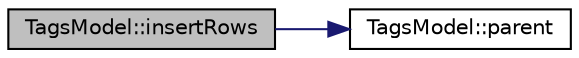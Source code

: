 digraph "TagsModel::insertRows"
{
 // LATEX_PDF_SIZE
  edge [fontname="Helvetica",fontsize="10",labelfontname="Helvetica",labelfontsize="10"];
  node [fontname="Helvetica",fontsize="10",shape=record];
  rankdir="LR";
  Node1 [label="TagsModel::insertRows",height=0.2,width=0.4,color="black", fillcolor="grey75", style="filled", fontcolor="black",tooltip=" "];
  Node1 -> Node2 [color="midnightblue",fontsize="10",style="solid",fontname="Helvetica"];
  Node2 [label="TagsModel::parent",height=0.2,width=0.4,color="black", fillcolor="white", style="filled",URL="$class_tags_model.html#af079ca7316ec38c2f7a5befc1f70bfb7",tooltip=" "];
}
